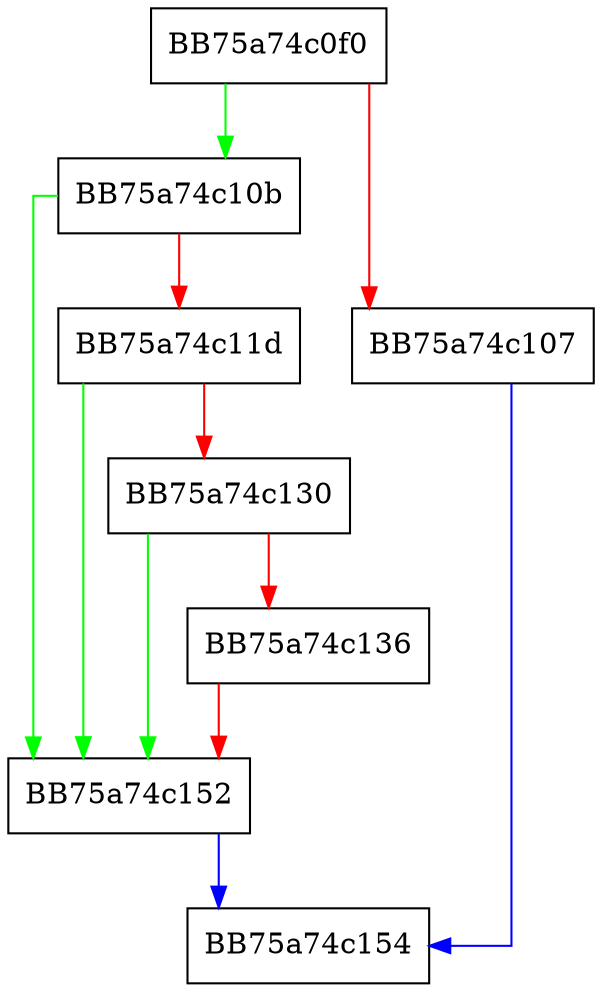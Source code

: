 digraph HrDeleteFile {
  node [shape="box"];
  graph [splines=ortho];
  BB75a74c0f0 -> BB75a74c10b [color="green"];
  BB75a74c0f0 -> BB75a74c107 [color="red"];
  BB75a74c107 -> BB75a74c154 [color="blue"];
  BB75a74c10b -> BB75a74c152 [color="green"];
  BB75a74c10b -> BB75a74c11d [color="red"];
  BB75a74c11d -> BB75a74c152 [color="green"];
  BB75a74c11d -> BB75a74c130 [color="red"];
  BB75a74c130 -> BB75a74c152 [color="green"];
  BB75a74c130 -> BB75a74c136 [color="red"];
  BB75a74c136 -> BB75a74c152 [color="red"];
  BB75a74c152 -> BB75a74c154 [color="blue"];
}